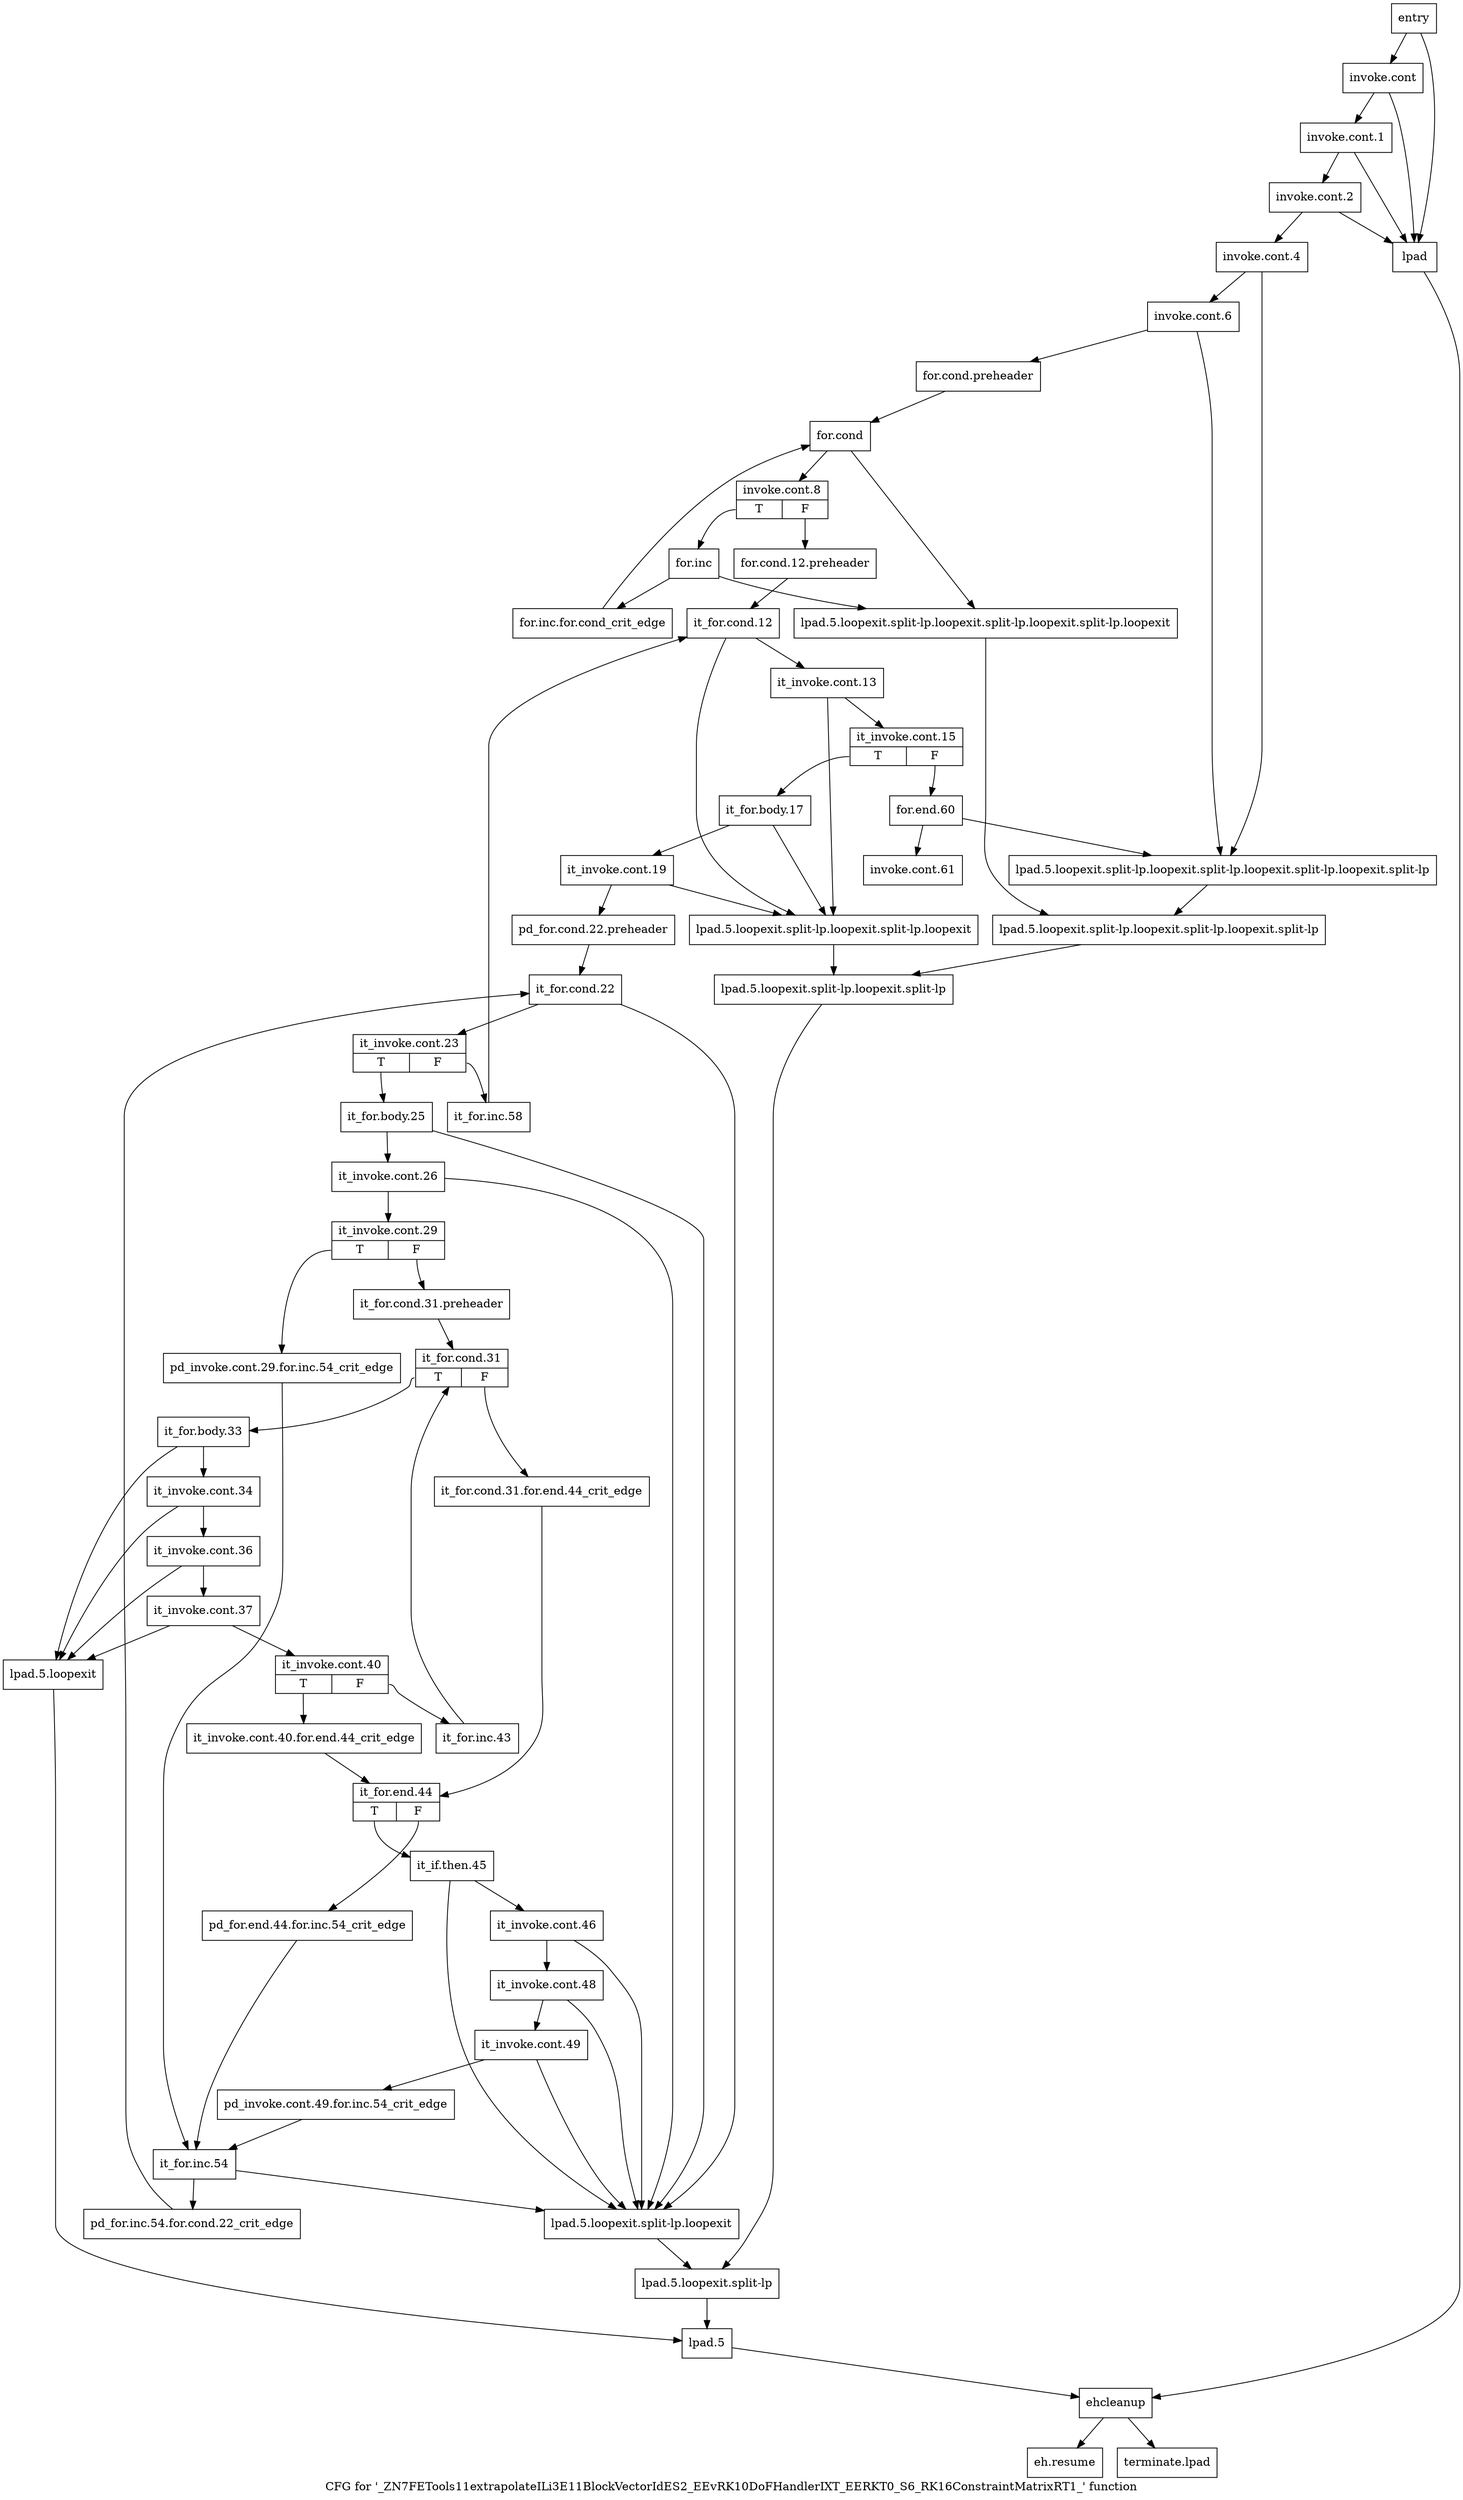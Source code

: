 digraph "CFG for '_ZN7FETools11extrapolateILi3E11BlockVectorIdES2_EEvRK10DoFHandlerIXT_EERKT0_S6_RK16ConstraintMatrixRT1_' function" {
	label="CFG for '_ZN7FETools11extrapolateILi3E11BlockVectorIdES2_EEvRK10DoFHandlerIXT_EERKT0_S6_RK16ConstraintMatrixRT1_' function";

	Node0x5295b00 [shape=record,label="{entry}"];
	Node0x5295b00 -> Node0x5295b50;
	Node0x5295b00 -> Node0x5295ec0;
	Node0x5295b50 [shape=record,label="{invoke.cont}"];
	Node0x5295b50 -> Node0x5295ba0;
	Node0x5295b50 -> Node0x5295ec0;
	Node0x5295ba0 [shape=record,label="{invoke.cont.1}"];
	Node0x5295ba0 -> Node0x5295bf0;
	Node0x5295ba0 -> Node0x5295ec0;
	Node0x5295bf0 [shape=record,label="{invoke.cont.2}"];
	Node0x5295bf0 -> Node0x5295c40;
	Node0x5295bf0 -> Node0x5295ec0;
	Node0x5295c40 [shape=record,label="{invoke.cont.4}"];
	Node0x5295c40 -> Node0x5295c90;
	Node0x5295c40 -> Node0x5296050;
	Node0x5295c90 [shape=record,label="{invoke.cont.6}"];
	Node0x5295c90 -> Node0x5295ce0;
	Node0x5295c90 -> Node0x5296050;
	Node0x5295ce0 [shape=record,label="{for.cond.preheader}"];
	Node0x5295ce0 -> Node0x5295d30;
	Node0x5295d30 [shape=record,label="{for.cond}"];
	Node0x5295d30 -> Node0x5295d80;
	Node0x5295d30 -> Node0x5296000;
	Node0x5295d80 [shape=record,label="{invoke.cont.8|{<s0>T|<s1>F}}"];
	Node0x5295d80:s0 -> Node0x5295e20;
	Node0x5295d80:s1 -> Node0x5295dd0;
	Node0x5295dd0 [shape=record,label="{for.cond.12.preheader}"];
	Node0x5295dd0 -> Node0x52961e0;
	Node0x5295e20 [shape=record,label="{for.inc}"];
	Node0x5295e20 -> Node0x5295e70;
	Node0x5295e20 -> Node0x5296000;
	Node0x5295e70 [shape=record,label="{for.inc.for.cond_crit_edge}"];
	Node0x5295e70 -> Node0x5295d30;
	Node0x5295ec0 [shape=record,label="{lpad}"];
	Node0x5295ec0 -> Node0x5296c80;
	Node0x5295f10 [shape=record,label="{lpad.5.loopexit}"];
	Node0x5295f10 -> Node0x5296190;
	Node0x5295f60 [shape=record,label="{lpad.5.loopexit.split-lp.loopexit}"];
	Node0x5295f60 -> Node0x5296140;
	Node0x5295fb0 [shape=record,label="{lpad.5.loopexit.split-lp.loopexit.split-lp.loopexit}"];
	Node0x5295fb0 -> Node0x52960f0;
	Node0x5296000 [shape=record,label="{lpad.5.loopexit.split-lp.loopexit.split-lp.loopexit.split-lp.loopexit}"];
	Node0x5296000 -> Node0x52960a0;
	Node0x5296050 [shape=record,label="{lpad.5.loopexit.split-lp.loopexit.split-lp.loopexit.split-lp.loopexit.split-lp}"];
	Node0x5296050 -> Node0x52960a0;
	Node0x52960a0 [shape=record,label="{lpad.5.loopexit.split-lp.loopexit.split-lp.loopexit.split-lp}"];
	Node0x52960a0 -> Node0x52960f0;
	Node0x52960f0 [shape=record,label="{lpad.5.loopexit.split-lp.loopexit.split-lp}"];
	Node0x52960f0 -> Node0x5296140;
	Node0x5296140 [shape=record,label="{lpad.5.loopexit.split-lp}"];
	Node0x5296140 -> Node0x5296190;
	Node0x5296190 [shape=record,label="{lpad.5}"];
	Node0x5296190 -> Node0x5296c80;
	Node0x52961e0 [shape=record,label="{it_for.cond.12}"];
	Node0x52961e0 -> Node0x5296230;
	Node0x52961e0 -> Node0x5295fb0;
	Node0x5296230 [shape=record,label="{it_invoke.cont.13}"];
	Node0x5296230 -> Node0x5296280;
	Node0x5296230 -> Node0x5295fb0;
	Node0x5296280 [shape=record,label="{it_invoke.cont.15|{<s0>T|<s1>F}}"];
	Node0x5296280:s0 -> Node0x52962d0;
	Node0x5296280:s1 -> Node0x5296be0;
	Node0x52962d0 [shape=record,label="{it_for.body.17}"];
	Node0x52962d0 -> Node0x5296320;
	Node0x52962d0 -> Node0x5295fb0;
	Node0x5296320 [shape=record,label="{it_invoke.cont.19}"];
	Node0x5296320 -> Node0x5296370;
	Node0x5296320 -> Node0x5295fb0;
	Node0x5296370 [shape=record,label="{pd_for.cond.22.preheader}"];
	Node0x5296370 -> Node0x52963c0;
	Node0x52963c0 [shape=record,label="{it_for.cond.22}"];
	Node0x52963c0 -> Node0x5296410;
	Node0x52963c0 -> Node0x5295f60;
	Node0x5296410 [shape=record,label="{it_invoke.cont.23|{<s0>T|<s1>F}}"];
	Node0x5296410:s0 -> Node0x5296460;
	Node0x5296410:s1 -> Node0x5296b90;
	Node0x5296460 [shape=record,label="{it_for.body.25}"];
	Node0x5296460 -> Node0x52964b0;
	Node0x5296460 -> Node0x5295f60;
	Node0x52964b0 [shape=record,label="{it_invoke.cont.26}"];
	Node0x52964b0 -> Node0x5296500;
	Node0x52964b0 -> Node0x5295f60;
	Node0x5296500 [shape=record,label="{it_invoke.cont.29|{<s0>T|<s1>F}}"];
	Node0x5296500:s0 -> Node0x5296550;
	Node0x5296500:s1 -> Node0x52965a0;
	Node0x5296550 [shape=record,label="{pd_invoke.cont.29.for.inc.54_crit_edge}"];
	Node0x5296550 -> Node0x5296af0;
	Node0x52965a0 [shape=record,label="{it_for.cond.31.preheader}"];
	Node0x52965a0 -> Node0x52965f0;
	Node0x52965f0 [shape=record,label="{it_for.cond.31|{<s0>T|<s1>F}}"];
	Node0x52965f0:s0 -> Node0x5296690;
	Node0x52965f0:s1 -> Node0x5296640;
	Node0x5296640 [shape=record,label="{it_for.cond.31.for.end.44_crit_edge}"];
	Node0x5296640 -> Node0x52968c0;
	Node0x5296690 [shape=record,label="{it_for.body.33}"];
	Node0x5296690 -> Node0x52966e0;
	Node0x5296690 -> Node0x5295f10;
	Node0x52966e0 [shape=record,label="{it_invoke.cont.34}"];
	Node0x52966e0 -> Node0x5296730;
	Node0x52966e0 -> Node0x5295f10;
	Node0x5296730 [shape=record,label="{it_invoke.cont.36}"];
	Node0x5296730 -> Node0x5296780;
	Node0x5296730 -> Node0x5295f10;
	Node0x5296780 [shape=record,label="{it_invoke.cont.37}"];
	Node0x5296780 -> Node0x52967d0;
	Node0x5296780 -> Node0x5295f10;
	Node0x52967d0 [shape=record,label="{it_invoke.cont.40|{<s0>T|<s1>F}}"];
	Node0x52967d0:s0 -> Node0x5296820;
	Node0x52967d0:s1 -> Node0x5296870;
	Node0x5296820 [shape=record,label="{it_invoke.cont.40.for.end.44_crit_edge}"];
	Node0x5296820 -> Node0x52968c0;
	Node0x5296870 [shape=record,label="{it_for.inc.43}"];
	Node0x5296870 -> Node0x52965f0;
	Node0x52968c0 [shape=record,label="{it_for.end.44|{<s0>T|<s1>F}}"];
	Node0x52968c0:s0 -> Node0x5296960;
	Node0x52968c0:s1 -> Node0x5296910;
	Node0x5296910 [shape=record,label="{pd_for.end.44.for.inc.54_crit_edge}"];
	Node0x5296910 -> Node0x5296af0;
	Node0x5296960 [shape=record,label="{it_if.then.45}"];
	Node0x5296960 -> Node0x52969b0;
	Node0x5296960 -> Node0x5295f60;
	Node0x52969b0 [shape=record,label="{it_invoke.cont.46}"];
	Node0x52969b0 -> Node0x5296a00;
	Node0x52969b0 -> Node0x5295f60;
	Node0x5296a00 [shape=record,label="{it_invoke.cont.48}"];
	Node0x5296a00 -> Node0x5296a50;
	Node0x5296a00 -> Node0x5295f60;
	Node0x5296a50 [shape=record,label="{it_invoke.cont.49}"];
	Node0x5296a50 -> Node0x5296aa0;
	Node0x5296a50 -> Node0x5295f60;
	Node0x5296aa0 [shape=record,label="{pd_invoke.cont.49.for.inc.54_crit_edge}"];
	Node0x5296aa0 -> Node0x5296af0;
	Node0x5296af0 [shape=record,label="{it_for.inc.54}"];
	Node0x5296af0 -> Node0x5296b40;
	Node0x5296af0 -> Node0x5295f60;
	Node0x5296b40 [shape=record,label="{pd_for.inc.54.for.cond.22_crit_edge}"];
	Node0x5296b40 -> Node0x52963c0;
	Node0x5296b90 [shape=record,label="{it_for.inc.58}"];
	Node0x5296b90 -> Node0x52961e0;
	Node0x5296be0 [shape=record,label="{for.end.60}"];
	Node0x5296be0 -> Node0x5296c30;
	Node0x5296be0 -> Node0x5296050;
	Node0x5296c30 [shape=record,label="{invoke.cont.61}"];
	Node0x5296c80 [shape=record,label="{ehcleanup}"];
	Node0x5296c80 -> Node0x5296cd0;
	Node0x5296c80 -> Node0x5296d20;
	Node0x5296cd0 [shape=record,label="{eh.resume}"];
	Node0x5296d20 [shape=record,label="{terminate.lpad}"];
}

